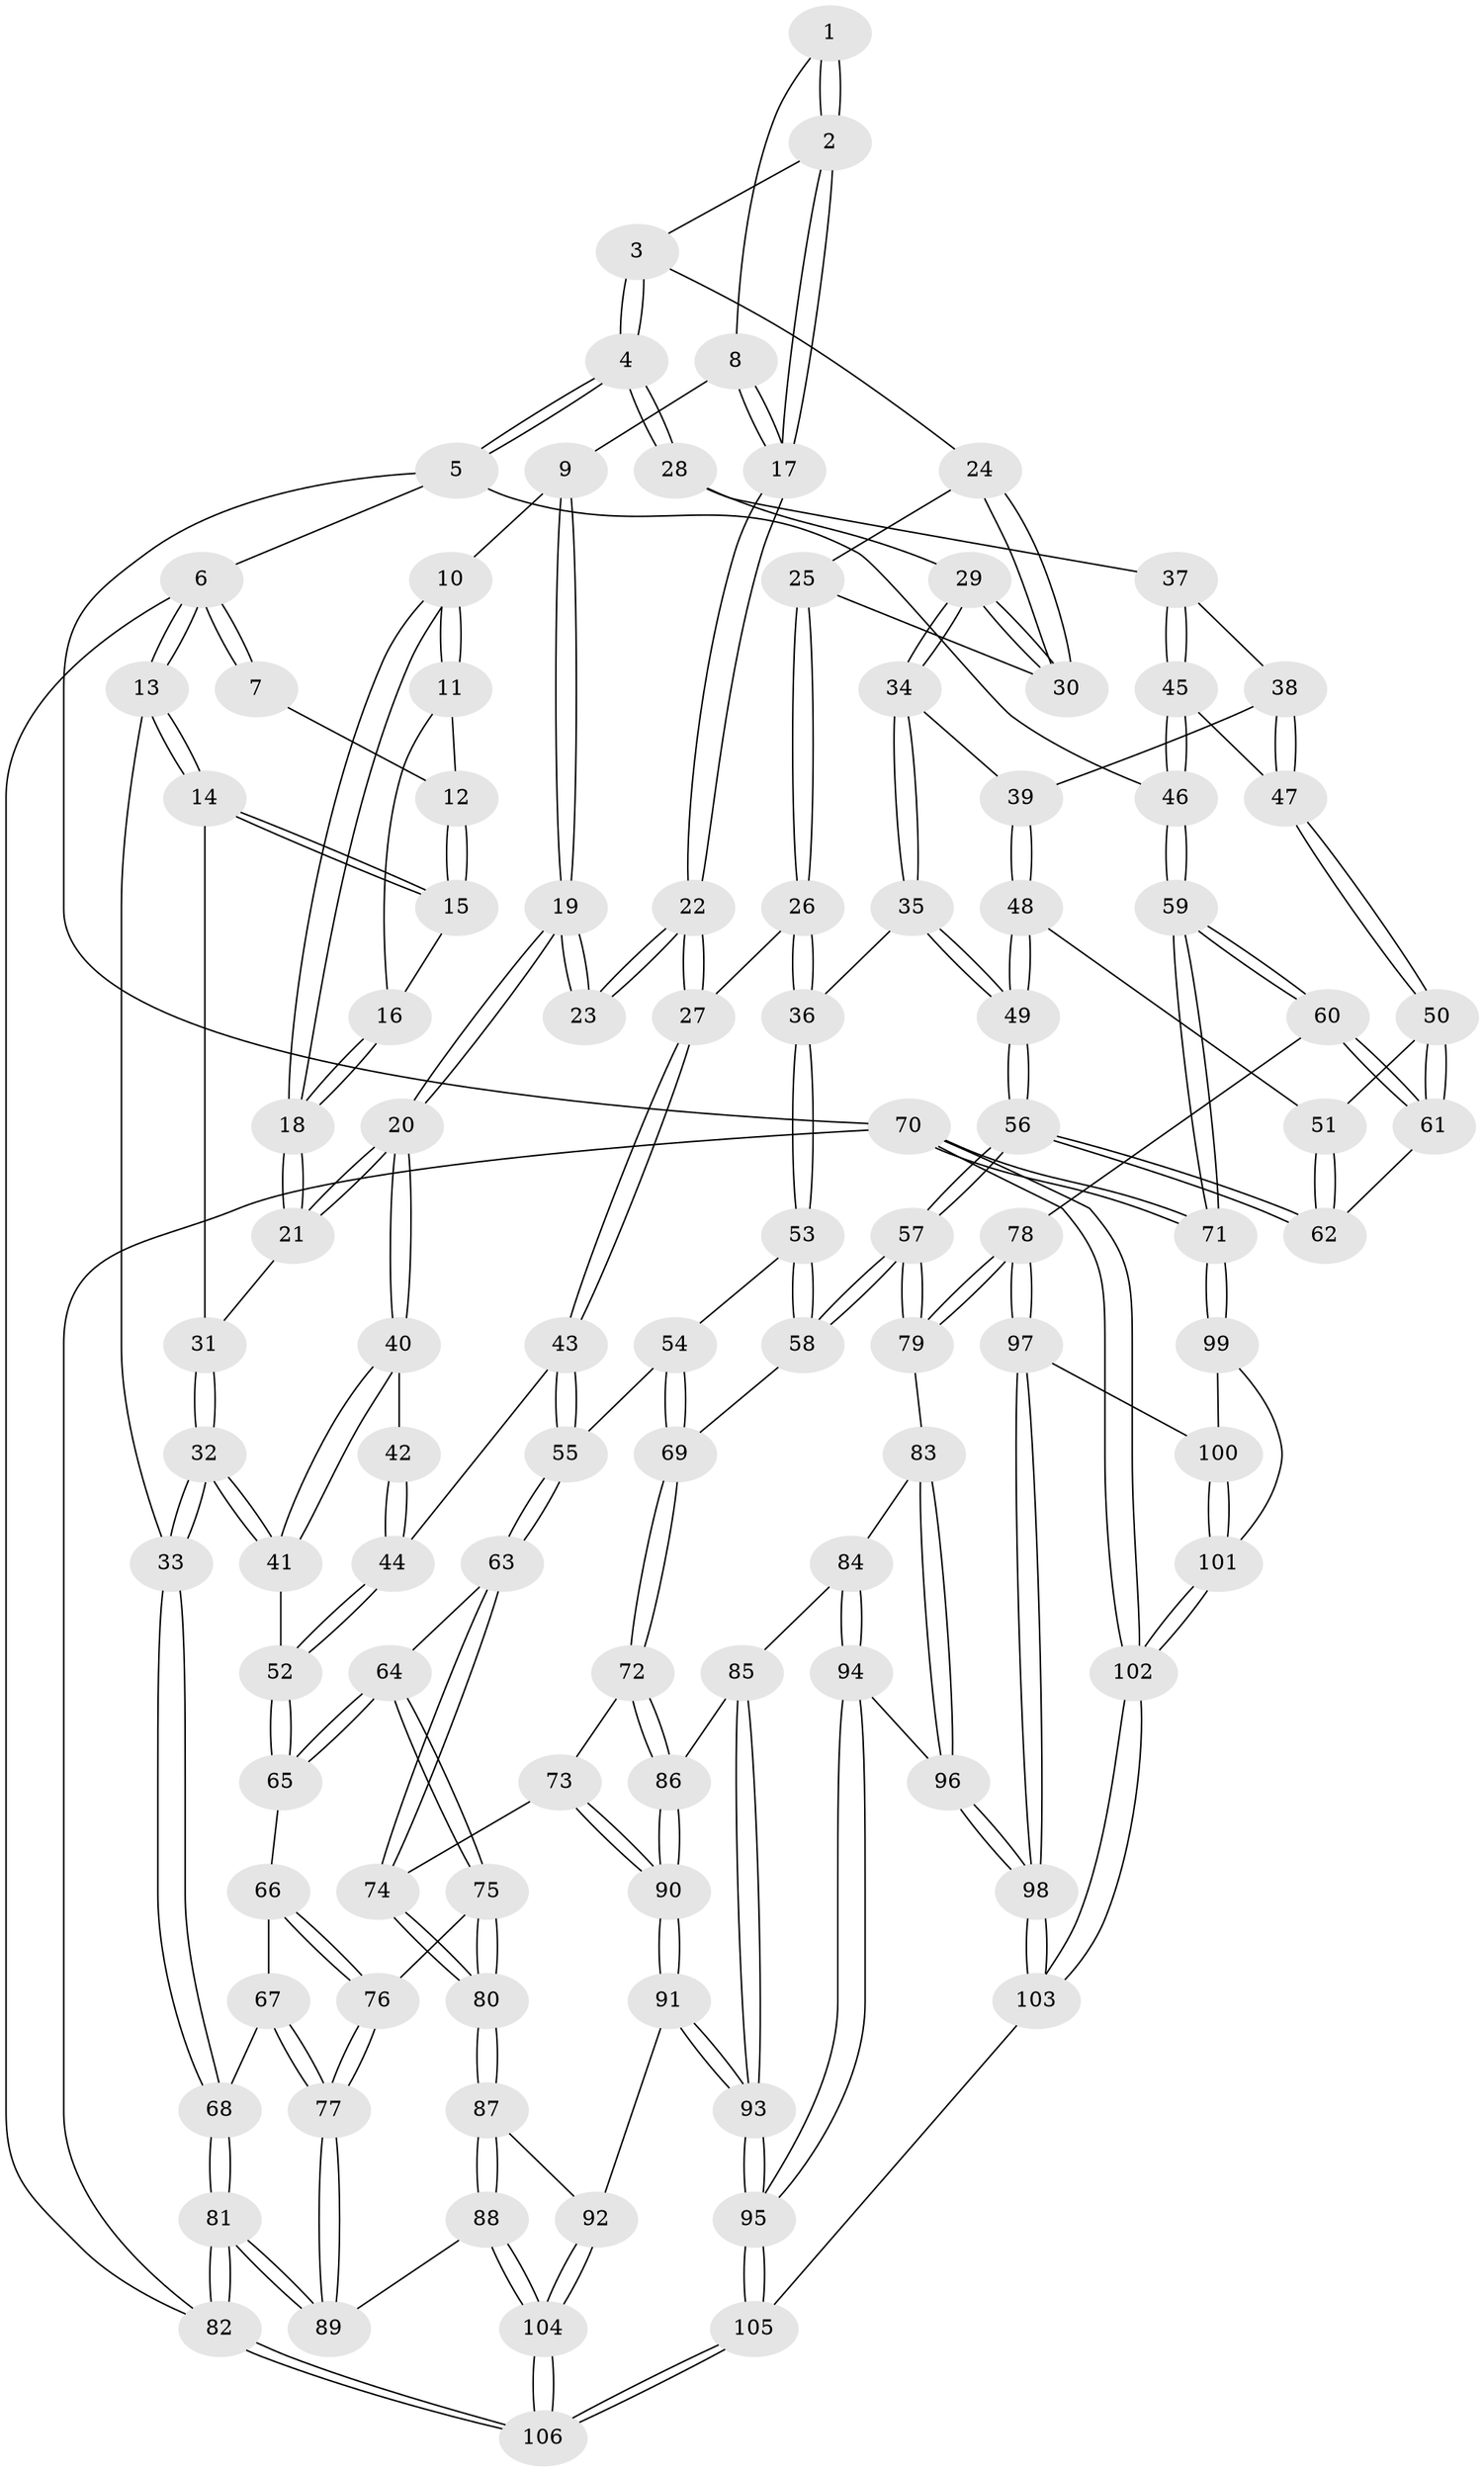 // Generated by graph-tools (version 1.1) at 2025/38/03/09/25 02:38:28]
// undirected, 106 vertices, 262 edges
graph export_dot {
graph [start="1"]
  node [color=gray90,style=filled];
  1 [pos="+0.22465773230376787+0"];
  2 [pos="+0.6403788811763012+0"];
  3 [pos="+0.7095768539771059+0"];
  4 [pos="+1+0"];
  5 [pos="+1+0"];
  6 [pos="+0+0"];
  7 [pos="+0.14122668399104193+0"];
  8 [pos="+0.26054835884642863+0.02490792445575164"];
  9 [pos="+0.2512104487753517+0.07857888810800935"];
  10 [pos="+0.21137168258933609+0.10250203577971181"];
  11 [pos="+0.12187089854688787+0.0677764326544593"];
  12 [pos="+0.0921005819477358+0"];
  13 [pos="+0+0.142345421388239"];
  14 [pos="+0+0.14809036118008923"];
  15 [pos="+0.01742034250981731+0.11942128343271913"];
  16 [pos="+0.10802201940444371+0.11589046161813953"];
  17 [pos="+0.471104529151772+0.10009066233607114"];
  18 [pos="+0.16038852410364707+0.1568122018406744"];
  19 [pos="+0.29833597220534325+0.1518939188351662"];
  20 [pos="+0.1594859597523579+0.2709021932301603"];
  21 [pos="+0.14277189138239518+0.2477343155314636"];
  22 [pos="+0.4309549927565473+0.23149829626615112"];
  23 [pos="+0.41561470289353786+0.22985147839731715"];
  24 [pos="+0.7069399378539962+0"];
  25 [pos="+0.641914873848391+0.22590233466083934"];
  26 [pos="+0.5484489486247651+0.3306322389148934"];
  27 [pos="+0.48959426732004047+0.30986294405795195"];
  28 [pos="+0.8544513710027299+0.2544600938428486"];
  29 [pos="+0.8019870057548837+0.2594106254784001"];
  30 [pos="+0.7926188238897028+0.2506358662870606"];
  31 [pos="+0.08237875094485908+0.22874927574818507"];
  32 [pos="+0+0.4494768714406175"];
  33 [pos="+0+0.4602129790913834"];
  34 [pos="+0.7650596940203362+0.33732374479920235"];
  35 [pos="+0.6266739006715221+0.37531924742317446"];
  36 [pos="+0.5573470359147061+0.3421169484090277"];
  37 [pos="+0.903840048674076+0.3232547901201287"];
  38 [pos="+0.8284154933833656+0.38175563007809715"];
  39 [pos="+0.7958040597317932+0.3804263822266741"];
  40 [pos="+0.17424264204439255+0.31182804759379146"];
  41 [pos="+0.14885065284285035+0.41960621539971993"];
  42 [pos="+0.2903097686095298+0.28799178925110946"];
  43 [pos="+0.3600609630315781+0.4502684414123057"];
  44 [pos="+0.33090096887863035+0.4449115758791198"];
  45 [pos="+0.9934542796691032+0.3838175509442773"];
  46 [pos="+1+0.37953278793304085"];
  47 [pos="+0.9037940860017212+0.445137251316177"];
  48 [pos="+0.7863426441919678+0.4519838660043728"];
  49 [pos="+0.7081470343478083+0.4976861954221495"];
  50 [pos="+0.8977895229857056+0.4535480250120636"];
  51 [pos="+0.8548055556438389+0.47559993363081027"];
  52 [pos="+0.17027335512392883+0.4430378574583036"];
  53 [pos="+0.536145524252773+0.4946243009462637"];
  54 [pos="+0.47539250090820206+0.5502835103005158"];
  55 [pos="+0.38983566419760957+0.5501033795651817"];
  56 [pos="+0.7035468445899026+0.6191993993937721"];
  57 [pos="+0.7025418242565995+0.6214088103640613"];
  58 [pos="+0.6644221100906892+0.6162710083902951"];
  59 [pos="+1+0.705495488056386"];
  60 [pos="+1+0.6990822215417386"];
  61 [pos="+0.9491705604496017+0.5975190940112062"];
  62 [pos="+0.838760110716413+0.554570172183797"];
  63 [pos="+0.36257461932856083+0.6021453822091773"];
  64 [pos="+0.21551476713604414+0.5875906471496892"];
  65 [pos="+0.18005098472355402+0.5248885321675817"];
  66 [pos="+0.07197726293782446+0.613624912752607"];
  67 [pos="+0.019881977967235086+0.6010550206288815"];
  68 [pos="+0+0.5091025416601396"];
  69 [pos="+0.5376768384548926+0.6481744305610857"];
  70 [pos="+1+1"];
  71 [pos="+1+0.8807644023340098"];
  72 [pos="+0.5201863121369876+0.670554947002182"];
  73 [pos="+0.4033836090889244+0.7075423002957383"];
  74 [pos="+0.37928901043170193+0.6871331669778431"];
  75 [pos="+0.2006664314602878+0.6491406458555737"];
  76 [pos="+0.11229822662208128+0.6874289870321849"];
  77 [pos="+0.06693410560183224+0.7895160112712398"];
  78 [pos="+0.8058472836515932+0.7691699693879246"];
  79 [pos="+0.7458139293253111+0.7350455682412335"];
  80 [pos="+0.25381801614168703+0.7393468259956396"];
  81 [pos="+0+0.815015891939364"];
  82 [pos="+0+1"];
  83 [pos="+0.6892544287884351+0.7709262564901714"];
  84 [pos="+0.6564756899947009+0.7801675859840176"];
  85 [pos="+0.5977834743774999+0.7832275904455421"];
  86 [pos="+0.5527705399238807+0.7595839248801445"];
  87 [pos="+0.2308067670735137+0.7996564486126888"];
  88 [pos="+0.08624897374567854+0.8498042543300697"];
  89 [pos="+0.05342456171491773+0.8300204336288354"];
  90 [pos="+0.4266973614368715+0.8188393950106987"];
  91 [pos="+0.41888624479954417+0.8739693271289608"];
  92 [pos="+0.3261728267633164+0.8759955424658648"];
  93 [pos="+0.4744291109006415+0.9422554809466163"];
  94 [pos="+0.5753473484138714+0.921100068013091"];
  95 [pos="+0.48175768896412857+0.958153086395815"];
  96 [pos="+0.6524533650810337+0.9169298140137556"];
  97 [pos="+0.8071068408799991+0.7968823815011014"];
  98 [pos="+0.7365430583261046+0.9934294095281135"];
  99 [pos="+0.9186302003151852+0.9280138516995803"];
  100 [pos="+0.8086690643649087+0.7993248343102644"];
  101 [pos="+0.8734869348751199+1"];
  102 [pos="+0.7917389660404084+1"];
  103 [pos="+0.7638901616324623+1"];
  104 [pos="+0.17624003407859418+1"];
  105 [pos="+0.4900807273402828+1"];
  106 [pos="+0.184956227439821+1"];
  1 -- 2;
  1 -- 2;
  1 -- 8;
  2 -- 3;
  2 -- 17;
  2 -- 17;
  3 -- 4;
  3 -- 4;
  3 -- 24;
  4 -- 5;
  4 -- 5;
  4 -- 28;
  4 -- 28;
  5 -- 6;
  5 -- 46;
  5 -- 70;
  6 -- 7;
  6 -- 7;
  6 -- 13;
  6 -- 13;
  6 -- 82;
  7 -- 12;
  8 -- 9;
  8 -- 17;
  8 -- 17;
  9 -- 10;
  9 -- 19;
  9 -- 19;
  10 -- 11;
  10 -- 11;
  10 -- 18;
  10 -- 18;
  11 -- 12;
  11 -- 16;
  12 -- 15;
  12 -- 15;
  13 -- 14;
  13 -- 14;
  13 -- 33;
  14 -- 15;
  14 -- 15;
  14 -- 31;
  15 -- 16;
  16 -- 18;
  16 -- 18;
  17 -- 22;
  17 -- 22;
  18 -- 21;
  18 -- 21;
  19 -- 20;
  19 -- 20;
  19 -- 23;
  19 -- 23;
  20 -- 21;
  20 -- 21;
  20 -- 40;
  20 -- 40;
  21 -- 31;
  22 -- 23;
  22 -- 23;
  22 -- 27;
  22 -- 27;
  24 -- 25;
  24 -- 30;
  24 -- 30;
  25 -- 26;
  25 -- 26;
  25 -- 30;
  26 -- 27;
  26 -- 36;
  26 -- 36;
  27 -- 43;
  27 -- 43;
  28 -- 29;
  28 -- 37;
  29 -- 30;
  29 -- 30;
  29 -- 34;
  29 -- 34;
  31 -- 32;
  31 -- 32;
  32 -- 33;
  32 -- 33;
  32 -- 41;
  32 -- 41;
  33 -- 68;
  33 -- 68;
  34 -- 35;
  34 -- 35;
  34 -- 39;
  35 -- 36;
  35 -- 49;
  35 -- 49;
  36 -- 53;
  36 -- 53;
  37 -- 38;
  37 -- 45;
  37 -- 45;
  38 -- 39;
  38 -- 47;
  38 -- 47;
  39 -- 48;
  39 -- 48;
  40 -- 41;
  40 -- 41;
  40 -- 42;
  41 -- 52;
  42 -- 44;
  42 -- 44;
  43 -- 44;
  43 -- 55;
  43 -- 55;
  44 -- 52;
  44 -- 52;
  45 -- 46;
  45 -- 46;
  45 -- 47;
  46 -- 59;
  46 -- 59;
  47 -- 50;
  47 -- 50;
  48 -- 49;
  48 -- 49;
  48 -- 51;
  49 -- 56;
  49 -- 56;
  50 -- 51;
  50 -- 61;
  50 -- 61;
  51 -- 62;
  51 -- 62;
  52 -- 65;
  52 -- 65;
  53 -- 54;
  53 -- 58;
  53 -- 58;
  54 -- 55;
  54 -- 69;
  54 -- 69;
  55 -- 63;
  55 -- 63;
  56 -- 57;
  56 -- 57;
  56 -- 62;
  56 -- 62;
  57 -- 58;
  57 -- 58;
  57 -- 79;
  57 -- 79;
  58 -- 69;
  59 -- 60;
  59 -- 60;
  59 -- 71;
  59 -- 71;
  60 -- 61;
  60 -- 61;
  60 -- 78;
  61 -- 62;
  63 -- 64;
  63 -- 74;
  63 -- 74;
  64 -- 65;
  64 -- 65;
  64 -- 75;
  64 -- 75;
  65 -- 66;
  66 -- 67;
  66 -- 76;
  66 -- 76;
  67 -- 68;
  67 -- 77;
  67 -- 77;
  68 -- 81;
  68 -- 81;
  69 -- 72;
  69 -- 72;
  70 -- 71;
  70 -- 71;
  70 -- 102;
  70 -- 102;
  70 -- 82;
  71 -- 99;
  71 -- 99;
  72 -- 73;
  72 -- 86;
  72 -- 86;
  73 -- 74;
  73 -- 90;
  73 -- 90;
  74 -- 80;
  74 -- 80;
  75 -- 76;
  75 -- 80;
  75 -- 80;
  76 -- 77;
  76 -- 77;
  77 -- 89;
  77 -- 89;
  78 -- 79;
  78 -- 79;
  78 -- 97;
  78 -- 97;
  79 -- 83;
  80 -- 87;
  80 -- 87;
  81 -- 82;
  81 -- 82;
  81 -- 89;
  81 -- 89;
  82 -- 106;
  82 -- 106;
  83 -- 84;
  83 -- 96;
  83 -- 96;
  84 -- 85;
  84 -- 94;
  84 -- 94;
  85 -- 86;
  85 -- 93;
  85 -- 93;
  86 -- 90;
  86 -- 90;
  87 -- 88;
  87 -- 88;
  87 -- 92;
  88 -- 89;
  88 -- 104;
  88 -- 104;
  90 -- 91;
  90 -- 91;
  91 -- 92;
  91 -- 93;
  91 -- 93;
  92 -- 104;
  92 -- 104;
  93 -- 95;
  93 -- 95;
  94 -- 95;
  94 -- 95;
  94 -- 96;
  95 -- 105;
  95 -- 105;
  96 -- 98;
  96 -- 98;
  97 -- 98;
  97 -- 98;
  97 -- 100;
  98 -- 103;
  98 -- 103;
  99 -- 100;
  99 -- 101;
  100 -- 101;
  100 -- 101;
  101 -- 102;
  101 -- 102;
  102 -- 103;
  102 -- 103;
  103 -- 105;
  104 -- 106;
  104 -- 106;
  105 -- 106;
  105 -- 106;
}
